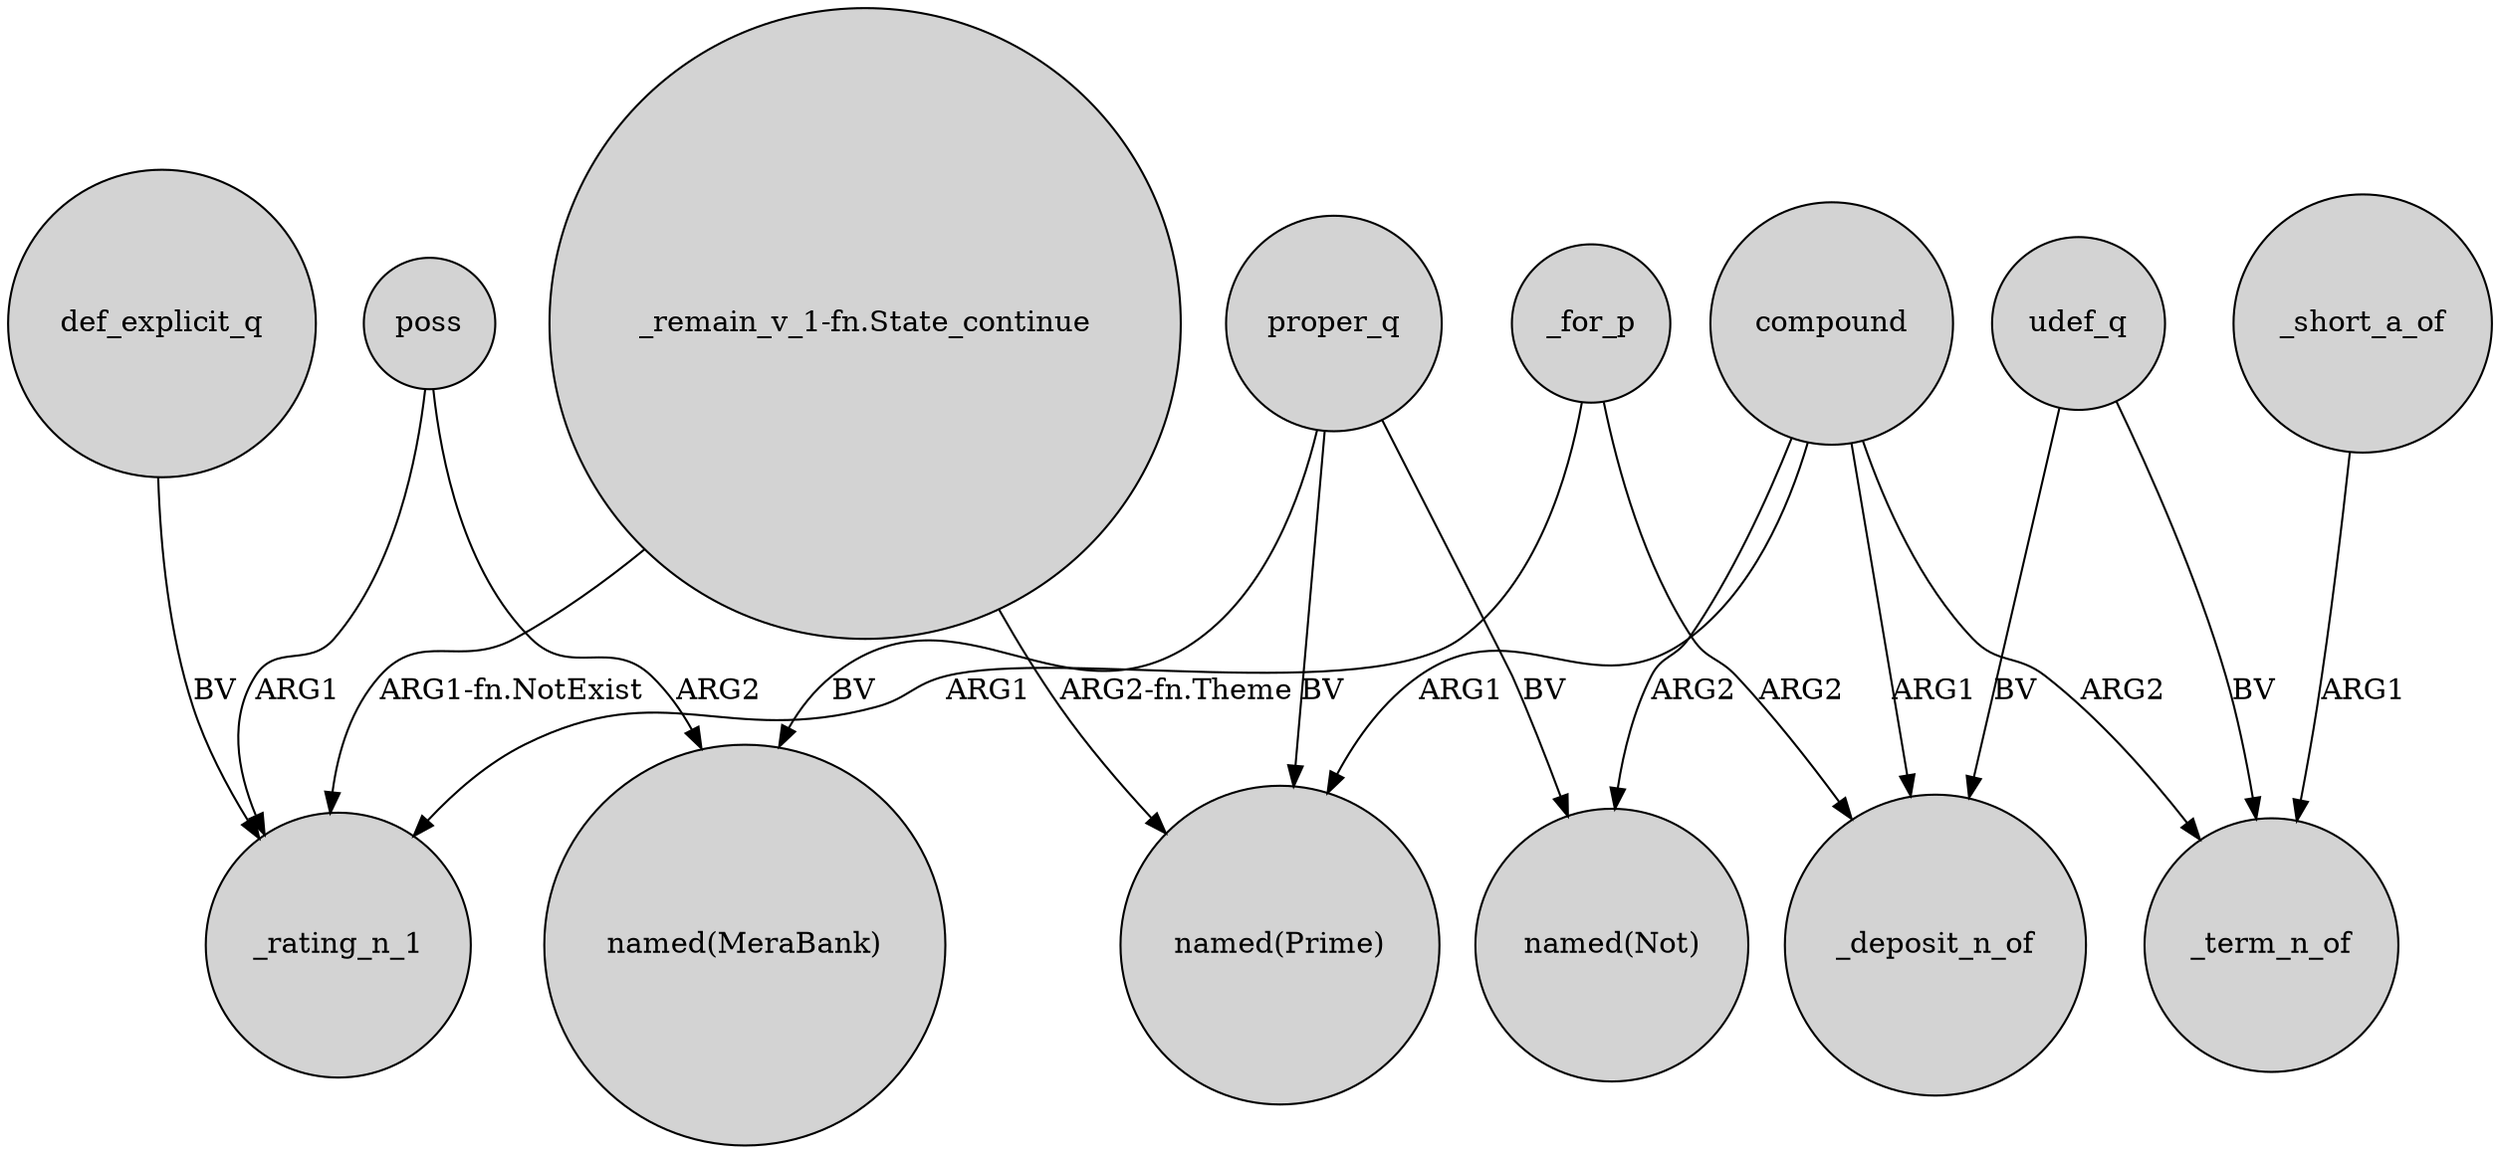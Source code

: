 digraph {
	node [shape=circle style=filled]
	poss -> _rating_n_1 [label=ARG1]
	_short_a_of -> _term_n_of [label=ARG1]
	def_explicit_q -> _rating_n_1 [label=BV]
	compound -> "named(Prime)" [label=ARG1]
	compound -> _deposit_n_of [label=ARG1]
	"_remain_v_1-fn.State_continue" -> _rating_n_1 [label="ARG1-fn.NotExist"]
	proper_q -> "named(Not)" [label=BV]
	proper_q -> "named(MeraBank)" [label=BV]
	_for_p -> _rating_n_1 [label=ARG1]
	compound -> _term_n_of [label=ARG2]
	poss -> "named(MeraBank)" [label=ARG2]
	udef_q -> _term_n_of [label=BV]
	"_remain_v_1-fn.State_continue" -> "named(Prime)" [label="ARG2-fn.Theme"]
	proper_q -> "named(Prime)" [label=BV]
	compound -> "named(Not)" [label=ARG2]
	_for_p -> _deposit_n_of [label=ARG2]
	udef_q -> _deposit_n_of [label=BV]
}
